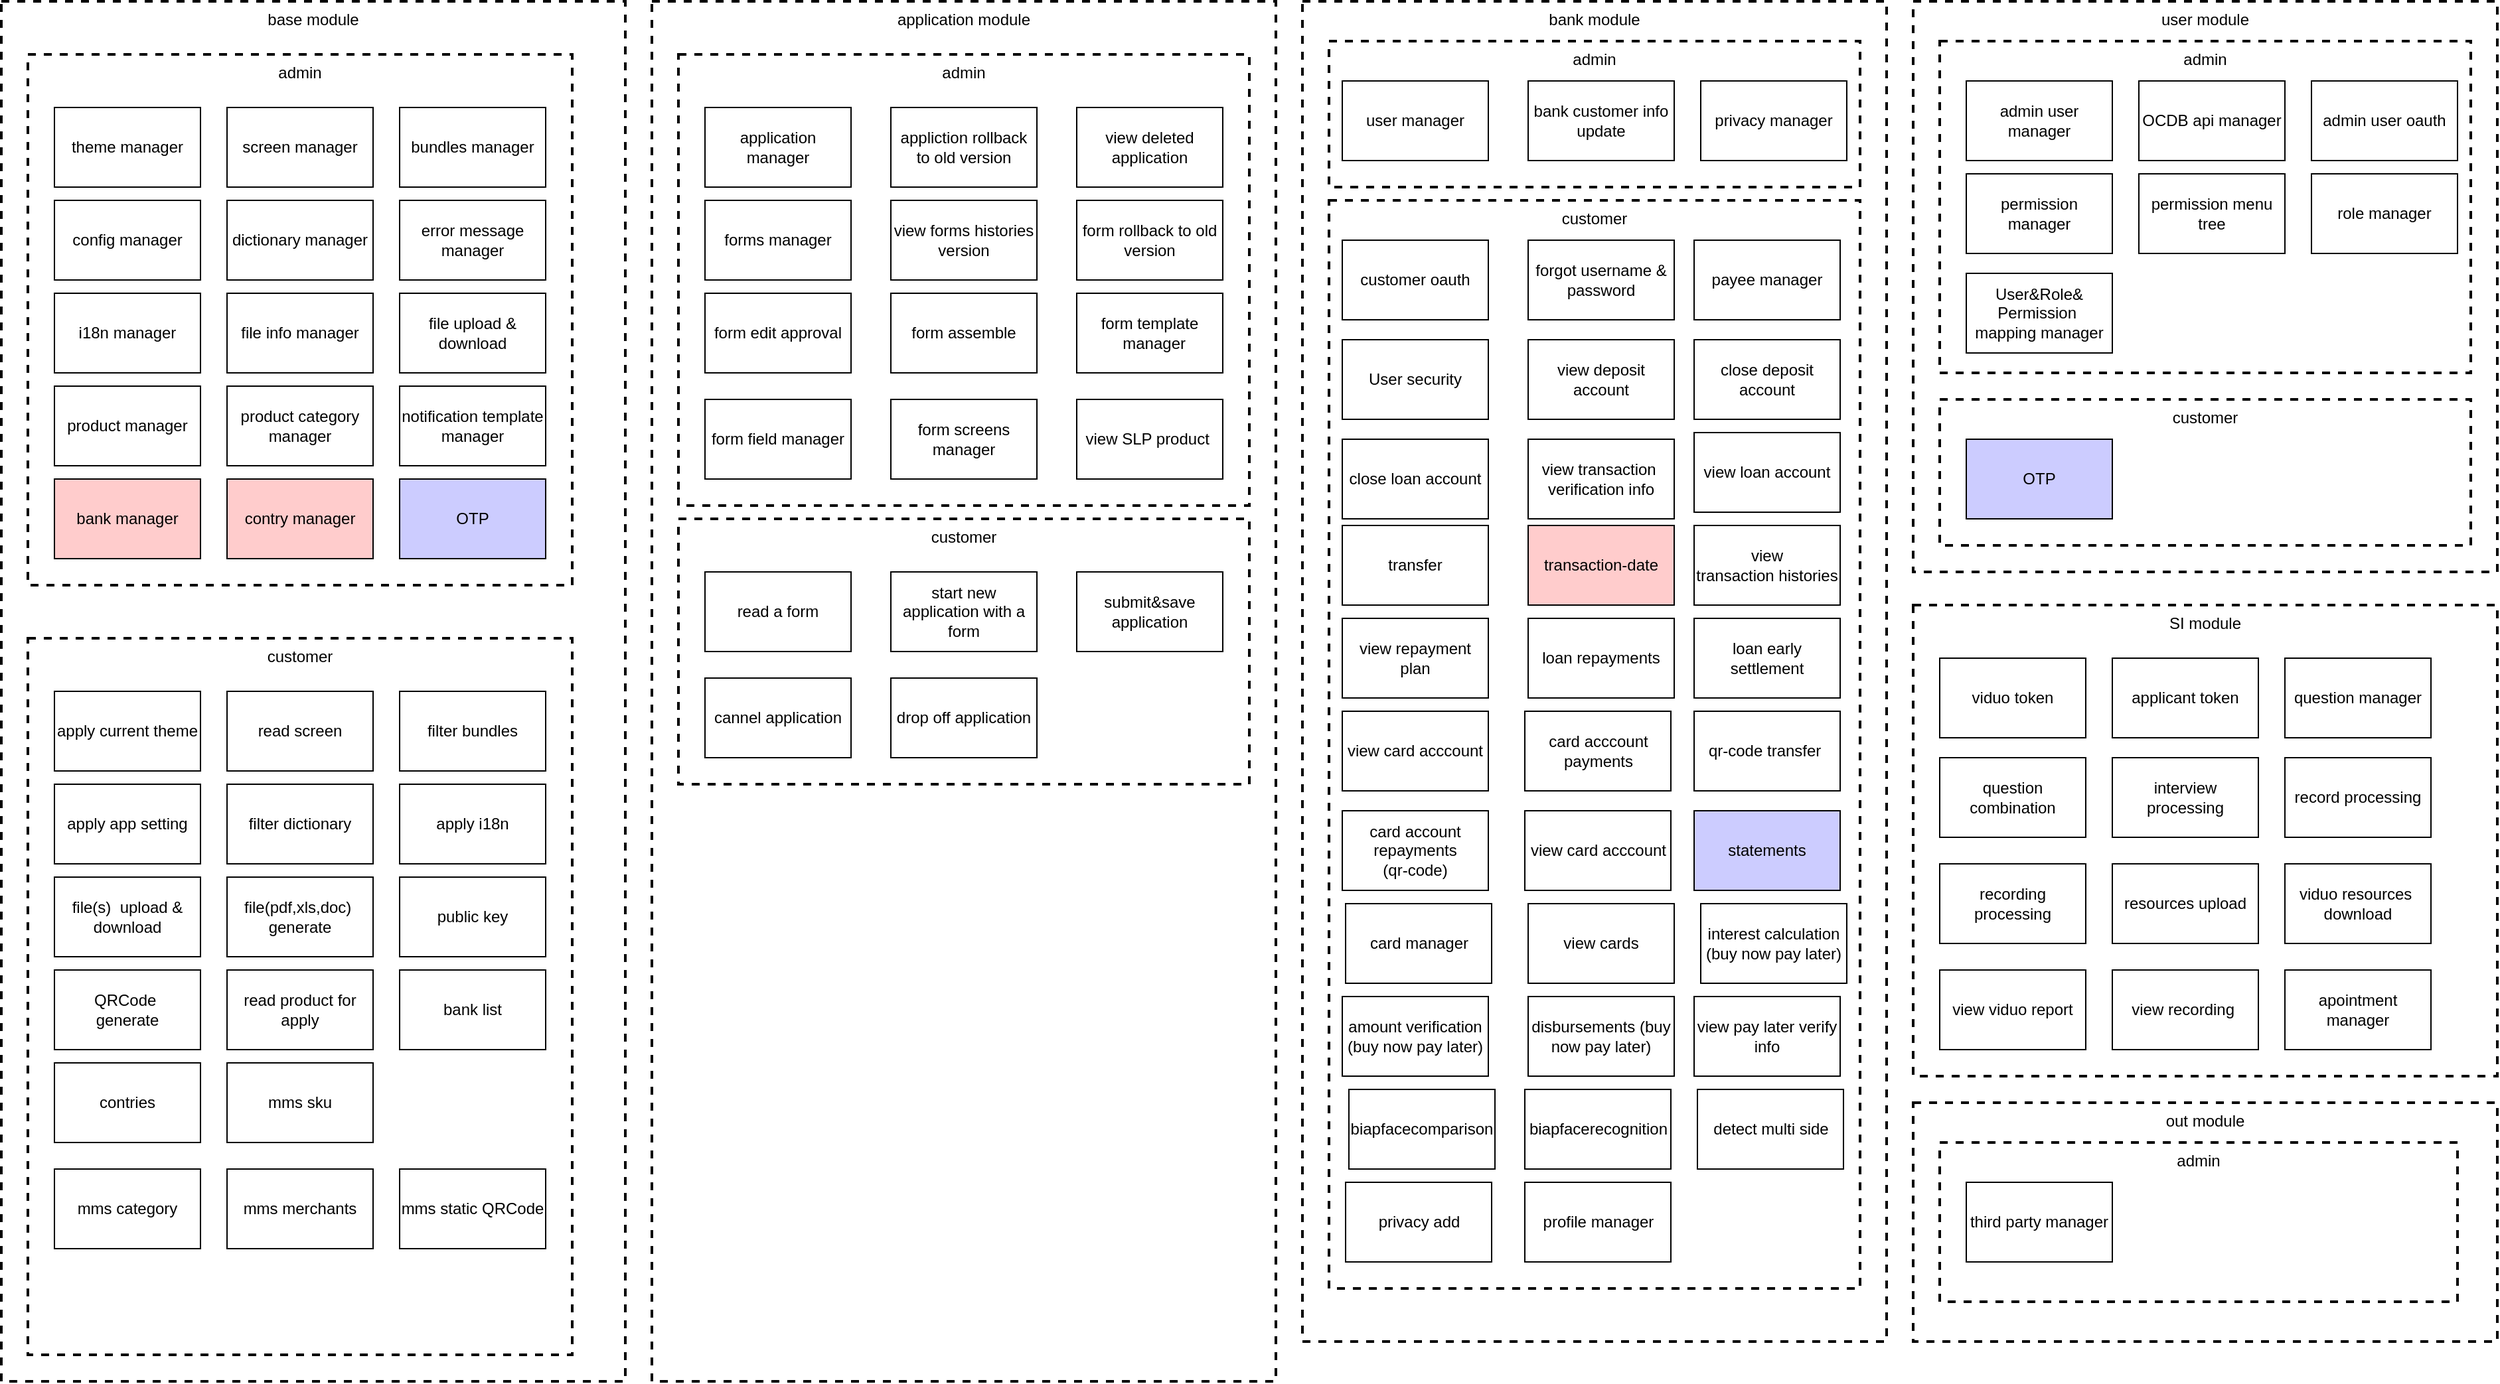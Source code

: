 <mxfile version="20.5.1" type="github">
  <diagram id="OInQUNuNO3AYRQuPPQoJ" name="第 1 页">
    <mxGraphModel dx="2062" dy="1972" grid="1" gridSize="10" guides="1" tooltips="1" connect="1" arrows="1" fold="1" page="1" pageScale="1" pageWidth="1100" pageHeight="850" math="0" shadow="0">
      <root>
        <mxCell id="0" />
        <mxCell id="1" parent="0" />
        <mxCell id="ppl4AUfpNEPx4JlbEjYc-67" value="&lt;span style=&quot;font-weight: 400;&quot;&gt;application&amp;nbsp;module&lt;/span&gt;" style="rounded=0;whiteSpace=wrap;html=1;dashed=1;strokeWidth=2;fillColor=none;verticalAlign=top;fontStyle=1" parent="1" vertex="1">
          <mxGeometry x="530" y="-830" width="470" height="1040" as="geometry" />
        </mxCell>
        <mxCell id="ppl4AUfpNEPx4JlbEjYc-68" value="&lt;span style=&quot;font-weight: 400;&quot;&gt;admin&lt;/span&gt;" style="rounded=0;whiteSpace=wrap;html=1;dashed=1;strokeWidth=2;fillColor=none;verticalAlign=top;fontStyle=1" parent="1" vertex="1">
          <mxGeometry x="550" y="-790" width="430" height="340" as="geometry" />
        </mxCell>
        <mxCell id="ppl4AUfpNEPx4JlbEjYc-69" value="&lt;span style=&quot;font-weight: 400;&quot;&gt;customer&lt;/span&gt;" style="rounded=0;whiteSpace=wrap;html=1;dashed=1;strokeWidth=2;fillColor=none;verticalAlign=top;fontStyle=1" parent="1" vertex="1">
          <mxGeometry x="550" y="-440" width="430" height="200" as="geometry" />
        </mxCell>
        <mxCell id="ppl4AUfpNEPx4JlbEjYc-70" value="application manager" style="rounded=0;whiteSpace=wrap;html=1;fontColor=#000000;fillColor=none;" parent="1" vertex="1">
          <mxGeometry x="570" y="-750" width="110" height="60" as="geometry" />
        </mxCell>
        <mxCell id="ppl4AUfpNEPx4JlbEjYc-71" value="appliction rollback to old version" style="rounded=0;whiteSpace=wrap;html=1;fontColor=#000000;fillColor=none;" parent="1" vertex="1">
          <mxGeometry x="710" y="-750" width="110" height="60" as="geometry" />
        </mxCell>
        <mxCell id="ppl4AUfpNEPx4JlbEjYc-72" value="view deleted application" style="rounded=0;whiteSpace=wrap;html=1;fontColor=#000000;fillColor=none;" parent="1" vertex="1">
          <mxGeometry x="850" y="-750" width="110" height="60" as="geometry" />
        </mxCell>
        <mxCell id="mvXVn2V-p39kU3JAdQ17-1" value="start new application with a form" style="rounded=0;whiteSpace=wrap;html=1;fontColor=#000000;fillColor=none;" parent="1" vertex="1">
          <mxGeometry x="710" y="-400" width="110" height="60" as="geometry" />
        </mxCell>
        <mxCell id="mvXVn2V-p39kU3JAdQ17-2" value="drop off application" style="rounded=0;whiteSpace=wrap;html=1;fontColor=#000000;fillColor=none;" parent="1" vertex="1">
          <mxGeometry x="710" y="-320" width="110" height="60" as="geometry" />
        </mxCell>
        <mxCell id="mvXVn2V-p39kU3JAdQ17-3" value="cannel application" style="rounded=0;whiteSpace=wrap;html=1;fontColor=#000000;fillColor=none;" parent="1" vertex="1">
          <mxGeometry x="570" y="-320" width="110" height="60" as="geometry" />
        </mxCell>
        <mxCell id="mvXVn2V-p39kU3JAdQ17-6" value="submit&amp;amp;save application" style="rounded=0;whiteSpace=wrap;html=1;fontColor=#000000;fillColor=none;" parent="1" vertex="1">
          <mxGeometry x="850" y="-400" width="110" height="60" as="geometry" />
        </mxCell>
        <mxCell id="mvXVn2V-p39kU3JAdQ17-7" value="forms manager" style="rounded=0;whiteSpace=wrap;html=1;fontColor=#000000;fillColor=none;" parent="1" vertex="1">
          <mxGeometry x="570" y="-680" width="110" height="60" as="geometry" />
        </mxCell>
        <mxCell id="mvXVn2V-p39kU3JAdQ17-8" value="view forms histories version" style="rounded=0;whiteSpace=wrap;html=1;fontColor=#000000;fillColor=none;" parent="1" vertex="1">
          <mxGeometry x="710" y="-680" width="110" height="60" as="geometry" />
        </mxCell>
        <mxCell id="mvXVn2V-p39kU3JAdQ17-9" value="form assemble" style="rounded=0;whiteSpace=wrap;html=1;fontColor=#000000;fillColor=none;" parent="1" vertex="1">
          <mxGeometry x="710" y="-610" width="110" height="60" as="geometry" />
        </mxCell>
        <mxCell id="mvXVn2V-p39kU3JAdQ17-10" value="form e&lt;span style=&quot;background-color: initial;&quot;&gt;dit approval&lt;br&gt;&lt;/span&gt;" style="rounded=0;whiteSpace=wrap;html=1;fontColor=#000000;fillColor=none;" parent="1" vertex="1">
          <mxGeometry x="570" y="-610" width="110" height="60" as="geometry" />
        </mxCell>
        <mxCell id="mvXVn2V-p39kU3JAdQ17-11" value="form rollback to old version" style="rounded=0;whiteSpace=wrap;html=1;fontColor=#000000;fillColor=none;" parent="1" vertex="1">
          <mxGeometry x="850" y="-680" width="110" height="60" as="geometry" />
        </mxCell>
        <mxCell id="mvXVn2V-p39kU3JAdQ17-12" value="form template&lt;br&gt;&amp;nbsp; manager" style="rounded=0;whiteSpace=wrap;html=1;fontColor=#000000;fillColor=none;" parent="1" vertex="1">
          <mxGeometry x="850" y="-610" width="110" height="60" as="geometry" />
        </mxCell>
        <mxCell id="mvXVn2V-p39kU3JAdQ17-13" value="form screens manager" style="rounded=0;whiteSpace=wrap;html=1;fontColor=#000000;fillColor=none;" parent="1" vertex="1">
          <mxGeometry x="710" y="-530" width="110" height="60" as="geometry" />
        </mxCell>
        <mxCell id="mvXVn2V-p39kU3JAdQ17-14" value="view SLP product&amp;nbsp;" style="rounded=0;whiteSpace=wrap;html=1;fontColor=#000000;fillColor=none;" parent="1" vertex="1">
          <mxGeometry x="850" y="-530" width="110" height="60" as="geometry" />
        </mxCell>
        <mxCell id="mvXVn2V-p39kU3JAdQ17-15" value="read a form" style="rounded=0;whiteSpace=wrap;html=1;fontColor=#000000;fillColor=none;" parent="1" vertex="1">
          <mxGeometry x="570" y="-400" width="110" height="60" as="geometry" />
        </mxCell>
        <mxCell id="mvXVn2V-p39kU3JAdQ17-17" value="&lt;span style=&quot;font-weight: 400;&quot;&gt;base module&lt;/span&gt;" style="rounded=0;whiteSpace=wrap;html=1;dashed=1;strokeWidth=2;fillColor=none;verticalAlign=top;fontStyle=1" parent="1" vertex="1">
          <mxGeometry x="40" y="-830" width="470" height="1040" as="geometry" />
        </mxCell>
        <mxCell id="mvXVn2V-p39kU3JAdQ17-18" value="&lt;span style=&quot;font-weight: 400;&quot;&gt;admin&lt;/span&gt;" style="rounded=0;whiteSpace=wrap;html=1;dashed=1;strokeWidth=2;fillColor=none;verticalAlign=top;fontStyle=1" parent="1" vertex="1">
          <mxGeometry x="60" y="-790" width="410" height="400" as="geometry" />
        </mxCell>
        <mxCell id="mvXVn2V-p39kU3JAdQ17-24" value="&lt;span style=&quot;font-weight: 400;&quot;&gt;customer&lt;/span&gt;" style="rounded=0;whiteSpace=wrap;html=1;dashed=1;strokeWidth=2;fillColor=none;verticalAlign=top;fontStyle=1" parent="1" vertex="1">
          <mxGeometry x="60" y="-350" width="410" height="540" as="geometry" />
        </mxCell>
        <mxCell id="mvXVn2V-p39kU3JAdQ17-20" value="mms category" style="rounded=0;whiteSpace=wrap;html=1;fontColor=#000000;fillColor=none;" parent="1" vertex="1">
          <mxGeometry x="80" y="50" width="110" height="60" as="geometry" />
        </mxCell>
        <mxCell id="mvXVn2V-p39kU3JAdQ17-21" value="mms&amp;nbsp;merchants" style="rounded=0;whiteSpace=wrap;html=1;fontColor=#000000;fillColor=none;" parent="1" vertex="1">
          <mxGeometry x="210" y="50" width="110" height="60" as="geometry" />
        </mxCell>
        <mxCell id="mvXVn2V-p39kU3JAdQ17-22" value="mms&amp;nbsp;static QRCode" style="rounded=0;whiteSpace=wrap;html=1;fontColor=#000000;fillColor=none;" parent="1" vertex="1">
          <mxGeometry x="340" y="50" width="110" height="60" as="geometry" />
        </mxCell>
        <mxCell id="mvXVn2V-p39kU3JAdQ17-23" value="mms&amp;nbsp;sku" style="rounded=0;whiteSpace=wrap;html=1;fontColor=#000000;fillColor=none;" parent="1" vertex="1">
          <mxGeometry x="210" y="-30" width="110" height="60" as="geometry" />
        </mxCell>
        <mxCell id="mvXVn2V-p39kU3JAdQ17-26" value="theme manager" style="rounded=0;whiteSpace=wrap;html=1;fontColor=#000000;fillColor=none;" parent="1" vertex="1">
          <mxGeometry x="80" y="-750" width="110" height="60" as="geometry" />
        </mxCell>
        <mxCell id="mvXVn2V-p39kU3JAdQ17-27" value="screen manager" style="rounded=0;whiteSpace=wrap;html=1;fontColor=#000000;fillColor=none;" parent="1" vertex="1">
          <mxGeometry x="210" y="-750" width="110" height="60" as="geometry" />
        </mxCell>
        <mxCell id="mvXVn2V-p39kU3JAdQ17-28" value="bundles&amp;nbsp;manager" style="rounded=0;whiteSpace=wrap;html=1;fontColor=#000000;fillColor=none;" parent="1" vertex="1">
          <mxGeometry x="340" y="-750" width="110" height="60" as="geometry" />
        </mxCell>
        <mxCell id="mvXVn2V-p39kU3JAdQ17-29" value="error message manager" style="rounded=0;whiteSpace=wrap;html=1;fontColor=#000000;fillColor=none;" parent="1" vertex="1">
          <mxGeometry x="340" y="-680" width="110" height="60" as="geometry" />
        </mxCell>
        <mxCell id="mvXVn2V-p39kU3JAdQ17-30" value="config manager" style="rounded=0;whiteSpace=wrap;html=1;fontColor=#000000;fillColor=none;" parent="1" vertex="1">
          <mxGeometry x="80" y="-680" width="110" height="60" as="geometry" />
        </mxCell>
        <mxCell id="mvXVn2V-p39kU3JAdQ17-31" value="dictionary manager" style="rounded=0;whiteSpace=wrap;html=1;fontColor=#000000;fillColor=none;" parent="1" vertex="1">
          <mxGeometry x="210" y="-680" width="110" height="60" as="geometry" />
        </mxCell>
        <mxCell id="mvXVn2V-p39kU3JAdQ17-32" value="i18n manager" style="rounded=0;whiteSpace=wrap;html=1;fontColor=#000000;fillColor=none;" parent="1" vertex="1">
          <mxGeometry x="80" y="-610" width="110" height="60" as="geometry" />
        </mxCell>
        <mxCell id="mvXVn2V-p39kU3JAdQ17-33" value="file&amp;nbsp;info manager" style="rounded=0;whiteSpace=wrap;html=1;fontColor=#000000;fillColor=none;" parent="1" vertex="1">
          <mxGeometry x="210" y="-610" width="110" height="60" as="geometry" />
        </mxCell>
        <mxCell id="mvXVn2V-p39kU3JAdQ17-34" value="file upload &amp;amp; download" style="rounded=0;whiteSpace=wrap;html=1;fontColor=#000000;fillColor=none;" parent="1" vertex="1">
          <mxGeometry x="340" y="-610" width="110" height="60" as="geometry" />
        </mxCell>
        <mxCell id="mvXVn2V-p39kU3JAdQ17-35" value="product manager" style="rounded=0;whiteSpace=wrap;html=1;fontColor=#000000;fillColor=none;" parent="1" vertex="1">
          <mxGeometry x="80" y="-540" width="110" height="60" as="geometry" />
        </mxCell>
        <mxCell id="mvXVn2V-p39kU3JAdQ17-36" value="product category manager" style="rounded=0;whiteSpace=wrap;html=1;fontColor=#000000;fillColor=none;" parent="1" vertex="1">
          <mxGeometry x="210" y="-540" width="110" height="60" as="geometry" />
        </mxCell>
        <mxCell id="mvXVn2V-p39kU3JAdQ17-37" value="notification template manager" style="rounded=0;whiteSpace=wrap;html=1;fontColor=#000000;fillColor=none;" parent="1" vertex="1">
          <mxGeometry x="340" y="-540" width="110" height="60" as="geometry" />
        </mxCell>
        <mxCell id="mvXVn2V-p39kU3JAdQ17-38" value="apply current theme" style="rounded=0;whiteSpace=wrap;html=1;fontColor=#000000;fillColor=none;" parent="1" vertex="1">
          <mxGeometry x="80" y="-310" width="110" height="60" as="geometry" />
        </mxCell>
        <mxCell id="mvXVn2V-p39kU3JAdQ17-39" value="read screen" style="rounded=0;whiteSpace=wrap;html=1;fontColor=#000000;fillColor=none;" parent="1" vertex="1">
          <mxGeometry x="210" y="-310" width="110" height="60" as="geometry" />
        </mxCell>
        <mxCell id="mvXVn2V-p39kU3JAdQ17-41" value="filter bundles" style="rounded=0;whiteSpace=wrap;html=1;fontColor=#000000;fillColor=none;" parent="1" vertex="1">
          <mxGeometry x="340" y="-310" width="110" height="60" as="geometry" />
        </mxCell>
        <mxCell id="mvXVn2V-p39kU3JAdQ17-42" value="apply app setting" style="rounded=0;whiteSpace=wrap;html=1;fontColor=#000000;fillColor=none;" parent="1" vertex="1">
          <mxGeometry x="80" y="-240" width="110" height="60" as="geometry" />
        </mxCell>
        <mxCell id="mvXVn2V-p39kU3JAdQ17-43" value="filter dictionary" style="rounded=0;whiteSpace=wrap;html=1;fontColor=#000000;fillColor=none;" parent="1" vertex="1">
          <mxGeometry x="210" y="-240" width="110" height="60" as="geometry" />
        </mxCell>
        <mxCell id="mvXVn2V-p39kU3JAdQ17-46" value="file(s)&amp;nbsp; upload &amp;amp; download" style="rounded=0;whiteSpace=wrap;html=1;fontColor=#000000;fillColor=none;" parent="1" vertex="1">
          <mxGeometry x="80" y="-170" width="110" height="60" as="geometry" />
        </mxCell>
        <mxCell id="mvXVn2V-p39kU3JAdQ17-47" value="apply i18n" style="rounded=0;whiteSpace=wrap;html=1;fontColor=#000000;fillColor=none;" parent="1" vertex="1">
          <mxGeometry x="340" y="-240" width="110" height="60" as="geometry" />
        </mxCell>
        <mxCell id="mvXVn2V-p39kU3JAdQ17-51" value="file(pdf,xls,doc)&amp;nbsp;&lt;div&gt;generate&lt;/div&gt;" style="rounded=0;whiteSpace=wrap;html=1;fontColor=#000000;fillColor=none;" parent="1" vertex="1">
          <mxGeometry x="210" y="-170" width="110" height="60" as="geometry" />
        </mxCell>
        <mxCell id="mvXVn2V-p39kU3JAdQ17-53" value="QRCode&amp;nbsp;&lt;div&gt;generate&lt;/div&gt;" style="rounded=0;whiteSpace=wrap;html=1;fontColor=#000000;fillColor=none;" parent="1" vertex="1">
          <mxGeometry x="80" y="-100" width="110" height="60" as="geometry" />
        </mxCell>
        <mxCell id="mvXVn2V-p39kU3JAdQ17-54" value="read product&amp;nbsp;for apply" style="rounded=0;whiteSpace=wrap;html=1;fontColor=#000000;fillColor=none;" parent="1" vertex="1">
          <mxGeometry x="210" y="-100" width="110" height="60" as="geometry" />
        </mxCell>
        <mxCell id="mvXVn2V-p39kU3JAdQ17-56" value="public key" style="rounded=0;whiteSpace=wrap;html=1;fontColor=#000000;fillColor=none;" parent="1" vertex="1">
          <mxGeometry x="340" y="-170" width="110" height="60" as="geometry" />
        </mxCell>
        <mxCell id="mvXVn2V-p39kU3JAdQ17-57" value="bank list" style="rounded=0;whiteSpace=wrap;html=1;fontColor=#000000;fillColor=none;" parent="1" vertex="1">
          <mxGeometry x="340" y="-100" width="110" height="60" as="geometry" />
        </mxCell>
        <mxCell id="mvXVn2V-p39kU3JAdQ17-58" value="&lt;span style=&quot;font-weight: 400;&quot;&gt;bank module&lt;/span&gt;" style="rounded=0;whiteSpace=wrap;html=1;dashed=1;strokeWidth=2;fillColor=none;verticalAlign=top;fontStyle=1" parent="1" vertex="1">
          <mxGeometry x="1020" y="-830" width="440" height="1010" as="geometry" />
        </mxCell>
        <mxCell id="mvXVn2V-p39kU3JAdQ17-59" value="&lt;span style=&quot;font-weight: 400;&quot;&gt;admin&lt;/span&gt;" style="rounded=0;whiteSpace=wrap;html=1;dashed=1;strokeWidth=2;fillColor=none;verticalAlign=top;fontStyle=1" parent="1" vertex="1">
          <mxGeometry x="1040" y="-800" width="400" height="110" as="geometry" />
        </mxCell>
        <mxCell id="mvXVn2V-p39kU3JAdQ17-60" value="&lt;span style=&quot;font-weight: 400;&quot;&gt;customer&lt;/span&gt;" style="rounded=0;whiteSpace=wrap;html=1;dashed=1;strokeWidth=2;fillColor=none;verticalAlign=top;fontStyle=1" parent="1" vertex="1">
          <mxGeometry x="1040" y="-680" width="400" height="820" as="geometry" />
        </mxCell>
        <mxCell id="mvXVn2V-p39kU3JAdQ17-62" value="user manager" style="rounded=0;whiteSpace=wrap;html=1;fontColor=#000000;fillColor=none;" parent="1" vertex="1">
          <mxGeometry x="1050" y="-770" width="110" height="60" as="geometry" />
        </mxCell>
        <mxCell id="mvXVn2V-p39kU3JAdQ17-63" value="&lt;span style=&quot;font-weight: normal;&quot;&gt;privacy manager&lt;/span&gt;" style="rounded=0;whiteSpace=wrap;html=1;fontColor=#000000;fillColor=none;fontStyle=1" parent="1" vertex="1">
          <mxGeometry x="1320" y="-770" width="110" height="60" as="geometry" />
        </mxCell>
        <mxCell id="mvXVn2V-p39kU3JAdQ17-65" value="contries" style="rounded=0;whiteSpace=wrap;html=1;fontColor=#000000;fillColor=none;" parent="1" vertex="1">
          <mxGeometry x="80" y="-30" width="110" height="60" as="geometry" />
        </mxCell>
        <mxCell id="mvXVn2V-p39kU3JAdQ17-66" value="bank customer info update" style="rounded=0;whiteSpace=wrap;html=1;fontColor=#000000;fillColor=none;" parent="1" vertex="1">
          <mxGeometry x="1190" y="-770" width="110" height="60" as="geometry" />
        </mxCell>
        <mxCell id="mvXVn2V-p39kU3JAdQ17-67" value="customer oauth" style="rounded=0;whiteSpace=wrap;html=1;fontColor=#000000;fillColor=none;" parent="1" vertex="1">
          <mxGeometry x="1050" y="-650" width="110" height="60" as="geometry" />
        </mxCell>
        <mxCell id="mvXVn2V-p39kU3JAdQ17-68" value="forgot username &amp;amp; password" style="rounded=0;whiteSpace=wrap;html=1;fontColor=#000000;fillColor=none;" parent="1" vertex="1">
          <mxGeometry x="1190" y="-650" width="110" height="60" as="geometry" />
        </mxCell>
        <mxCell id="mvXVn2V-p39kU3JAdQ17-69" value="payee manager" style="rounded=0;whiteSpace=wrap;html=1;fontColor=#000000;fillColor=none;" parent="1" vertex="1">
          <mxGeometry x="1315" y="-650" width="110" height="60" as="geometry" />
        </mxCell>
        <mxCell id="mvXVn2V-p39kU3JAdQ17-70" value="User security" style="rounded=0;whiteSpace=wrap;html=1;fontColor=#000000;fillColor=none;" parent="1" vertex="1">
          <mxGeometry x="1050" y="-575" width="110" height="60" as="geometry" />
        </mxCell>
        <mxCell id="mvXVn2V-p39kU3JAdQ17-72" value="view deposit account" style="rounded=0;whiteSpace=wrap;html=1;fontColor=#000000;fillColor=none;" parent="1" vertex="1">
          <mxGeometry x="1190" y="-575" width="110" height="60" as="geometry" />
        </mxCell>
        <mxCell id="mvXVn2V-p39kU3JAdQ17-73" value="close deposit account" style="rounded=0;whiteSpace=wrap;html=1;fontColor=#000000;fillColor=none;" parent="1" vertex="1">
          <mxGeometry x="1315" y="-575" width="110" height="60" as="geometry" />
        </mxCell>
        <mxCell id="mvXVn2V-p39kU3JAdQ17-77" value="view transaction&amp;nbsp;histories" style="rounded=0;whiteSpace=wrap;html=1;fontColor=#000000;fillColor=none;" parent="1" vertex="1">
          <mxGeometry x="1315" y="-435" width="110" height="60" as="geometry" />
        </mxCell>
        <mxCell id="mvXVn2V-p39kU3JAdQ17-79" value="view loan account" style="rounded=0;whiteSpace=wrap;html=1;fontColor=#000000;fillColor=none;" parent="1" vertex="1">
          <mxGeometry x="1315" y="-505" width="110" height="60" as="geometry" />
        </mxCell>
        <mxCell id="mvXVn2V-p39kU3JAdQ17-80" value="close loan account" style="rounded=0;whiteSpace=wrap;html=1;fontColor=#000000;fillColor=none;" parent="1" vertex="1">
          <mxGeometry x="1050" y="-500" width="110" height="60" as="geometry" />
        </mxCell>
        <mxCell id="mvXVn2V-p39kU3JAdQ17-84" value="loan repayments" style="rounded=0;whiteSpace=wrap;html=1;fontColor=#000000;fillColor=none;" parent="1" vertex="1">
          <mxGeometry x="1190" y="-365" width="110" height="60" as="geometry" />
        </mxCell>
        <mxCell id="mvXVn2V-p39kU3JAdQ17-85" value="loan&amp;nbsp;early settlement" style="rounded=0;whiteSpace=wrap;html=1;fontColor=#000000;fillColor=none;" parent="1" vertex="1">
          <mxGeometry x="1315" y="-365" width="110" height="60" as="geometry" />
        </mxCell>
        <mxCell id="mvXVn2V-p39kU3JAdQ17-87" value="view repayment plan" style="rounded=0;whiteSpace=wrap;html=1;fontColor=#000000;fillColor=none;" parent="1" vertex="1">
          <mxGeometry x="1050" y="-365" width="110" height="60" as="geometry" />
        </mxCell>
        <mxCell id="mvXVn2V-p39kU3JAdQ17-90" value="card acccount payments" style="rounded=0;whiteSpace=wrap;html=1;fontColor=#000000;fillColor=none;" parent="1" vertex="1">
          <mxGeometry x="1187.5" y="-295" width="110" height="60" as="geometry" />
        </mxCell>
        <mxCell id="mvXVn2V-p39kU3JAdQ17-91" value="view card acccount" style="rounded=0;whiteSpace=wrap;html=1;fontColor=#000000;fillColor=none;" parent="1" vertex="1">
          <mxGeometry x="1050" y="-295" width="110" height="60" as="geometry" />
        </mxCell>
        <mxCell id="mvXVn2V-p39kU3JAdQ17-92" value="card account repayments&lt;br&gt;(qr-code)" style="rounded=0;whiteSpace=wrap;html=1;fontColor=#000000;fillColor=none;" parent="1" vertex="1">
          <mxGeometry x="1050" y="-220" width="110" height="60" as="geometry" />
        </mxCell>
        <mxCell id="mvXVn2V-p39kU3JAdQ17-94" value="statements" style="rounded=0;whiteSpace=wrap;html=1;fontColor=#000000;fillColor=#CCCCFF;gradientColor=none;" parent="1" vertex="1">
          <mxGeometry x="1315" y="-220" width="110" height="60" as="geometry" />
        </mxCell>
        <mxCell id="mvXVn2V-p39kU3JAdQ17-96" value="view cards" style="rounded=0;whiteSpace=wrap;html=1;fontColor=#000000;fillColor=none;" parent="1" vertex="1">
          <mxGeometry x="1190" y="-150" width="110" height="60" as="geometry" />
        </mxCell>
        <mxCell id="mvXVn2V-p39kU3JAdQ17-98" value="card manager" style="rounded=0;whiteSpace=wrap;html=1;fontColor=#000000;fillColor=none;" parent="1" vertex="1">
          <mxGeometry x="1052.5" y="-150" width="110" height="60" as="geometry" />
        </mxCell>
        <mxCell id="mvXVn2V-p39kU3JAdQ17-102" value="qr-code transfer&amp;nbsp;" style="rounded=0;whiteSpace=wrap;html=1;fontColor=#000000;fillColor=none;" parent="1" vertex="1">
          <mxGeometry x="1315" y="-295" width="110" height="60" as="geometry" />
        </mxCell>
        <mxCell id="mvXVn2V-p39kU3JAdQ17-103" value="amount verification (buy now pay later)" style="rounded=0;whiteSpace=wrap;html=1;fontColor=#000000;fillColor=none;" parent="1" vertex="1">
          <mxGeometry x="1050" y="-80" width="110" height="60" as="geometry" />
        </mxCell>
        <mxCell id="mvXVn2V-p39kU3JAdQ17-104" value="disbursements (buy now pay later)" style="rounded=0;whiteSpace=wrap;html=1;fontColor=#000000;fillColor=none;" parent="1" vertex="1">
          <mxGeometry x="1190" y="-80" width="110" height="60" as="geometry" />
        </mxCell>
        <mxCell id="mvXVn2V-p39kU3JAdQ17-105" value="interest calculation (buy now pay later)" style="rounded=0;whiteSpace=wrap;html=1;fontColor=#000000;fillColor=none;" parent="1" vertex="1">
          <mxGeometry x="1320" y="-150" width="110" height="60" as="geometry" />
        </mxCell>
        <mxCell id="mvXVn2V-p39kU3JAdQ17-106" value="biapfacecomparison" style="rounded=0;whiteSpace=wrap;html=1;fontColor=#000000;fillColor=none;" parent="1" vertex="1">
          <mxGeometry x="1055" y="-10" width="110" height="60" as="geometry" />
        </mxCell>
        <mxCell id="mvXVn2V-p39kU3JAdQ17-107" value="biapfacerecognition" style="rounded=0;whiteSpace=wrap;html=1;fontColor=#000000;fillColor=none;" parent="1" vertex="1">
          <mxGeometry x="1187.5" y="-10" width="110" height="60" as="geometry" />
        </mxCell>
        <mxCell id="mvXVn2V-p39kU3JAdQ17-108" value="detect multi side" style="rounded=0;whiteSpace=wrap;html=1;fontColor=#000000;fillColor=none;" parent="1" vertex="1">
          <mxGeometry x="1317.5" y="-10" width="110" height="60" as="geometry" />
        </mxCell>
        <mxCell id="lsaPHRyVFNU2QhNYm0W4-1" value="&lt;span style=&quot;font-weight: 400;&quot;&gt;user module&lt;/span&gt;" style="rounded=0;whiteSpace=wrap;html=1;dashed=1;strokeWidth=2;fillColor=none;verticalAlign=top;fontStyle=1" parent="1" vertex="1">
          <mxGeometry x="1480" y="-830" width="440" height="430" as="geometry" />
        </mxCell>
        <mxCell id="lsaPHRyVFNU2QhNYm0W4-2" value="&lt;span style=&quot;font-weight: 400;&quot;&gt;admin&lt;/span&gt;" style="rounded=0;whiteSpace=wrap;html=1;dashed=1;strokeWidth=2;fillColor=none;verticalAlign=top;fontStyle=1" parent="1" vertex="1">
          <mxGeometry x="1500" y="-800" width="400" height="250" as="geometry" />
        </mxCell>
        <mxCell id="lsaPHRyVFNU2QhNYm0W4-3" value="admin user manager" style="rounded=0;whiteSpace=wrap;html=1;fontColor=#000000;fillColor=none;" parent="1" vertex="1">
          <mxGeometry x="1520" y="-770" width="110" height="60" as="geometry" />
        </mxCell>
        <mxCell id="lsaPHRyVFNU2QhNYm0W4-4" value="OCDB api manager" style="rounded=0;whiteSpace=wrap;html=1;fontColor=#000000;fillColor=none;" parent="1" vertex="1">
          <mxGeometry x="1650" y="-770" width="110" height="60" as="geometry" />
        </mxCell>
        <mxCell id="lsaPHRyVFNU2QhNYm0W4-5" value="admin user oauth" style="rounded=0;whiteSpace=wrap;html=1;fontColor=#000000;fillColor=none;" parent="1" vertex="1">
          <mxGeometry x="1780" y="-770" width="110" height="60" as="geometry" />
        </mxCell>
        <mxCell id="lsaPHRyVFNU2QhNYm0W4-6" value="permission manager" style="rounded=0;whiteSpace=wrap;html=1;fontColor=#000000;fillColor=none;" parent="1" vertex="1">
          <mxGeometry x="1520" y="-700" width="110" height="60" as="geometry" />
        </mxCell>
        <mxCell id="lsaPHRyVFNU2QhNYm0W4-7" value="permission menu tree" style="rounded=0;whiteSpace=wrap;html=1;fontColor=#000000;fillColor=none;" parent="1" vertex="1">
          <mxGeometry x="1650" y="-700" width="110" height="60" as="geometry" />
        </mxCell>
        <mxCell id="lsaPHRyVFNU2QhNYm0W4-9" value="role manager" style="rounded=0;whiteSpace=wrap;html=1;fontColor=#000000;fillColor=none;" parent="1" vertex="1">
          <mxGeometry x="1780" y="-700" width="110" height="60" as="geometry" />
        </mxCell>
        <mxCell id="lsaPHRyVFNU2QhNYm0W4-10" value="User&amp;amp;Role&amp;amp;&lt;br&gt;Permission&amp;nbsp;&lt;br&gt;mapping manager" style="rounded=0;whiteSpace=wrap;html=1;fontColor=#000000;fillColor=none;" parent="1" vertex="1">
          <mxGeometry x="1520" y="-625" width="110" height="60" as="geometry" />
        </mxCell>
        <mxCell id="lsaPHRyVFNU2QhNYm0W4-13" value="&lt;span style=&quot;font-weight: 400;&quot;&gt;customer&lt;/span&gt;" style="rounded=0;whiteSpace=wrap;html=1;dashed=1;strokeWidth=2;fillColor=none;verticalAlign=top;fontStyle=1" parent="1" vertex="1">
          <mxGeometry x="1500" y="-530" width="400" height="110" as="geometry" />
        </mxCell>
        <mxCell id="lsaPHRyVFNU2QhNYm0W4-12" value="OTP" style="rounded=0;whiteSpace=wrap;html=1;fontColor=#000000;fillColor=#CCCCFF;" parent="1" vertex="1">
          <mxGeometry x="1520" y="-500" width="110" height="60" as="geometry" />
        </mxCell>
        <mxCell id="lsaPHRyVFNU2QhNYm0W4-14" value="&lt;span style=&quot;font-weight: 400;&quot;&gt;out module&lt;/span&gt;" style="rounded=0;whiteSpace=wrap;html=1;dashed=1;strokeWidth=2;fillColor=none;verticalAlign=top;fontStyle=1" parent="1" vertex="1">
          <mxGeometry x="1480" width="440" height="180" as="geometry" />
        </mxCell>
        <mxCell id="lsaPHRyVFNU2QhNYm0W4-16" value="&lt;span style=&quot;font-weight: 400;&quot;&gt;admin&lt;/span&gt;" style="rounded=0;whiteSpace=wrap;html=1;dashed=1;strokeWidth=2;fillColor=none;verticalAlign=top;fontStyle=1" parent="1" vertex="1">
          <mxGeometry x="1500" y="30" width="390" height="120" as="geometry" />
        </mxCell>
        <mxCell id="lsaPHRyVFNU2QhNYm0W4-17" value="third party manager" style="rounded=0;whiteSpace=wrap;html=1;fontColor=#000000;fillColor=none;" parent="1" vertex="1">
          <mxGeometry x="1520" y="60" width="110" height="60" as="geometry" />
        </mxCell>
        <mxCell id="lsaPHRyVFNU2QhNYm0W4-24" value="&lt;span style=&quot;font-weight: 400;&quot;&gt;SI module&lt;/span&gt;" style="rounded=0;whiteSpace=wrap;html=1;dashed=1;strokeWidth=2;fillColor=none;verticalAlign=top;fontStyle=1" parent="1" vertex="1">
          <mxGeometry x="1480" y="-375" width="440" height="355" as="geometry" />
        </mxCell>
        <mxCell id="lsaPHRyVFNU2QhNYm0W4-27" value="viduo token&lt;span style=&quot;color: rgba(0, 0, 0, 0); font-family: monospace; font-size: 0px; text-align: start;&quot;&gt;%3CmxGraphModel%3E%3Croot%3E%3CmxCell%20id%3D%220%22%2F%3E%3CmxCell%20id%3D%221%22%20parent%3D%220%22%2F%3E%3CmxCell%20id%3D%222%22%20value%3D%22token%22%20style%3D%22rounded%3D0%3BwhiteSpace%3Dwrap%3Bhtml%3D1%3BfontColor%3D%23000000%3BfillColor%3Dnone%3B%22%20vertex%3D%221%22%20parent%3D%221%22%3E%3CmxGeometry%20x%3D%221990%22%20y%3D%221240%22%20width%3D%22110%22%20height%3D%2260%22%20as%3D%22geometry%22%2F%3E%3C%2FmxCell%3E%3CmxCell%20id%3D%223%22%20value%3D%22applicant%20token%22%20style%3D%22rounded%3D0%3BwhiteSpace%3Dwrap%3Bhtml%3D1%3BfontColor%3D%23000000%3BfillColor%3Dnone%3B%22%20vertex%3D%221%22%20parent%3D%221%22%3E%3CmxGeometry%20x%3D%222120%22%20y%3D%221240%22%20width%3D%22110%22%20height%3D%2260%22%20as%3D%22geometry%22%2F%3E%3C%2FmxCell%3E%3CmxCell%20id%3D%224%22%20value%3D%22start%20record%22%20style%3D%22rounded%3D0%3BwhiteSpace%3Dwrap%3Bhtml%3D1%3BfontColor%3D%23000000%3BfillColor%3Dnone%3B%22%20vertex%3D%221%22%20parent%3D%221%22%3E%3CmxGeometry%20x%3D%222250%22%20y%3D%221240%22%20width%3D%22110%22%20height%3D%2260%22%20as%3D%22geometry%22%2F%3E%3C%2FmxCell%3E%3CmxCell%20id%3D%225%22%20value%3D%22end%20record%22%20style%3D%22rounded%3D0%3BwhiteSpace%3Dwrap%3Bhtml%3D1%3BfontColor%3D%23000000%3BfillColor%3Dnone%3B%22%20vertex%3D%221%22%20parent%3D%221%22%3E%3CmxGeometry%20x%3D%221990%22%20y%3D%221310%22%20width%3D%22110%22%20height%3D%2260%22%20as%3D%22geometry%22%2F%3E%3C%2FmxCell%3E%3CmxCell%20id%3D%226%22%20value%3D%22upload%20photo%22%20style%3D%22rounded%3D0%3BwhiteSpace%3Dwrap%3Bhtml%3D1%3BfontColor%3D%23000000%3BfillColor%3Dnone%3B%22%20vertex%3D%221%22%20parent%3D%221%22%3E%3CmxGeometry%20x%3D%222120%22%20y%3D%221310%22%20width%3D%22110%22%20height%3D%2260%22%20as%3D%22geometry%22%2F%3E%3C%2FmxCell%3E%3C%2Froot%3E%3C%2FmxGraphModel%3E&lt;/span&gt;" style="rounded=0;whiteSpace=wrap;html=1;fontColor=#000000;fillColor=none;" parent="1" vertex="1">
          <mxGeometry x="1500" y="-335" width="110" height="60" as="geometry" />
        </mxCell>
        <mxCell id="lsaPHRyVFNU2QhNYm0W4-28" value="applicant token" style="rounded=0;whiteSpace=wrap;html=1;fontColor=#000000;fillColor=none;" parent="1" vertex="1">
          <mxGeometry x="1630" y="-335" width="110" height="60" as="geometry" />
        </mxCell>
        <mxCell id="lsaPHRyVFNU2QhNYm0W4-31" value="resources upload" style="rounded=0;whiteSpace=wrap;html=1;fontColor=#000000;fillColor=none;" parent="1" vertex="1">
          <mxGeometry x="1630" y="-180" width="110" height="60" as="geometry" />
        </mxCell>
        <mxCell id="lsaPHRyVFNU2QhNYm0W4-32" value="apointment manager" style="rounded=0;whiteSpace=wrap;html=1;fontColor=#000000;fillColor=none;" parent="1" vertex="1">
          <mxGeometry x="1760" y="-100" width="110" height="60" as="geometry" />
        </mxCell>
        <mxCell id="lsaPHRyVFNU2QhNYm0W4-33" value="question manager" style="rounded=0;whiteSpace=wrap;html=1;fontColor=#000000;fillColor=none;" parent="1" vertex="1">
          <mxGeometry x="1760" y="-335" width="110" height="60" as="geometry" />
        </mxCell>
        <mxCell id="lsaPHRyVFNU2QhNYm0W4-34" value="question combination" style="rounded=0;whiteSpace=wrap;html=1;fontColor=#000000;fillColor=none;" parent="1" vertex="1">
          <mxGeometry x="1500" y="-260" width="110" height="60" as="geometry" />
        </mxCell>
        <mxCell id="lsaPHRyVFNU2QhNYm0W4-35" value="view viduo report" style="rounded=0;whiteSpace=wrap;html=1;fontColor=#000000;fillColor=none;" parent="1" vertex="1">
          <mxGeometry x="1500" y="-100" width="110" height="60" as="geometry" />
        </mxCell>
        <mxCell id="lsaPHRyVFNU2QhNYm0W4-36" value="&lt;div&gt;recording processing&lt;/div&gt;" style="rounded=0;whiteSpace=wrap;html=1;fontColor=#000000;fillColor=none;" parent="1" vertex="1">
          <mxGeometry x="1500" y="-180" width="110" height="60" as="geometry" />
        </mxCell>
        <mxCell id="lsaPHRyVFNU2QhNYm0W4-38" value="&lt;div&gt;viduo resources&amp;nbsp;&lt;/div&gt;download" style="rounded=0;whiteSpace=wrap;html=1;fontColor=#000000;fillColor=none;" parent="1" vertex="1">
          <mxGeometry x="1760" y="-180" width="110" height="60" as="geometry" />
        </mxCell>
        <mxCell id="lsaPHRyVFNU2QhNYm0W4-39" value="bank manager" style="rounded=0;whiteSpace=wrap;html=1;fontColor=#000000;fillColor=#FFCCCC;" parent="1" vertex="1">
          <mxGeometry x="80" y="-470" width="110" height="60" as="geometry" />
        </mxCell>
        <mxCell id="lsaPHRyVFNU2QhNYm0W4-40" value="contry manager" style="rounded=0;whiteSpace=wrap;html=1;fontColor=#000000;fillColor=#FFCCCC;" parent="1" vertex="1">
          <mxGeometry x="210" y="-470" width="110" height="60" as="geometry" />
        </mxCell>
        <mxCell id="lsaPHRyVFNU2QhNYm0W4-41" value="OTP" style="rounded=0;whiteSpace=wrap;html=1;fontColor=#000000;fillColor=#CCCCFF;" parent="1" vertex="1">
          <mxGeometry x="340" y="-470" width="110" height="60" as="geometry" />
        </mxCell>
        <mxCell id="SSHpN7lvxAZB8BlVPWyi-1" value="form field manager" style="rounded=0;whiteSpace=wrap;html=1;fontColor=#000000;fillColor=none;" vertex="1" parent="1">
          <mxGeometry x="570" y="-530" width="110" height="60" as="geometry" />
        </mxCell>
        <mxCell id="SSHpN7lvxAZB8BlVPWyi-2" value="privacy add" style="rounded=0;whiteSpace=wrap;html=1;fontColor=#000000;fillColor=none;" vertex="1" parent="1">
          <mxGeometry x="1052.5" y="60" width="110" height="60" as="geometry" />
        </mxCell>
        <mxCell id="SSHpN7lvxAZB8BlVPWyi-3" value="profile manager" style="rounded=0;whiteSpace=wrap;html=1;fontColor=#000000;fillColor=none;" vertex="1" parent="1">
          <mxGeometry x="1187.5" y="60" width="110" height="60" as="geometry" />
        </mxCell>
        <mxCell id="SSHpN7lvxAZB8BlVPWyi-6" value="view pay later verify info" style="rounded=0;whiteSpace=wrap;html=1;fontColor=#000000;fillColor=none;" vertex="1" parent="1">
          <mxGeometry x="1315" y="-80" width="110" height="60" as="geometry" />
        </mxCell>
        <mxCell id="SSHpN7lvxAZB8BlVPWyi-7" value="view transaction&amp;nbsp;&lt;br&gt;verification info" style="rounded=0;whiteSpace=wrap;html=1;fontColor=#000000;fillColor=none;" vertex="1" parent="1">
          <mxGeometry x="1190" y="-500" width="110" height="60" as="geometry" />
        </mxCell>
        <mxCell id="SSHpN7lvxAZB8BlVPWyi-8" value="transfer" style="rounded=0;whiteSpace=wrap;html=1;fontColor=#000000;fillColor=none;" vertex="1" parent="1">
          <mxGeometry x="1050" y="-435" width="110" height="60" as="geometry" />
        </mxCell>
        <mxCell id="SSHpN7lvxAZB8BlVPWyi-9" value="transaction-date" style="rounded=0;whiteSpace=wrap;html=1;fontColor=#000000;fillColor=#FFCCCC;" vertex="1" parent="1">
          <mxGeometry x="1190" y="-435" width="110" height="60" as="geometry" />
        </mxCell>
        <mxCell id="SSHpN7lvxAZB8BlVPWyi-10" value="view card acccount" style="rounded=0;whiteSpace=wrap;html=1;fontColor=#000000;fillColor=none;" vertex="1" parent="1">
          <mxGeometry x="1187.5" y="-220" width="110" height="60" as="geometry" />
        </mxCell>
        <mxCell id="SSHpN7lvxAZB8BlVPWyi-11" value="&lt;div&gt;view recording&amp;nbsp;&lt;/div&gt;" style="rounded=0;whiteSpace=wrap;html=1;fontColor=#000000;fillColor=none;" vertex="1" parent="1">
          <mxGeometry x="1630" y="-100" width="110" height="60" as="geometry" />
        </mxCell>
        <mxCell id="SSHpN7lvxAZB8BlVPWyi-12" value="&lt;div&gt;record processing&lt;/div&gt;" style="rounded=0;whiteSpace=wrap;html=1;fontColor=#000000;fillColor=none;" vertex="1" parent="1">
          <mxGeometry x="1760" y="-260" width="110" height="60" as="geometry" />
        </mxCell>
        <mxCell id="SSHpN7lvxAZB8BlVPWyi-13" value="&lt;div&gt;interview processing&lt;/div&gt;" style="rounded=0;whiteSpace=wrap;html=1;fontColor=#000000;fillColor=none;" vertex="1" parent="1">
          <mxGeometry x="1630" y="-260" width="110" height="60" as="geometry" />
        </mxCell>
      </root>
    </mxGraphModel>
  </diagram>
</mxfile>

